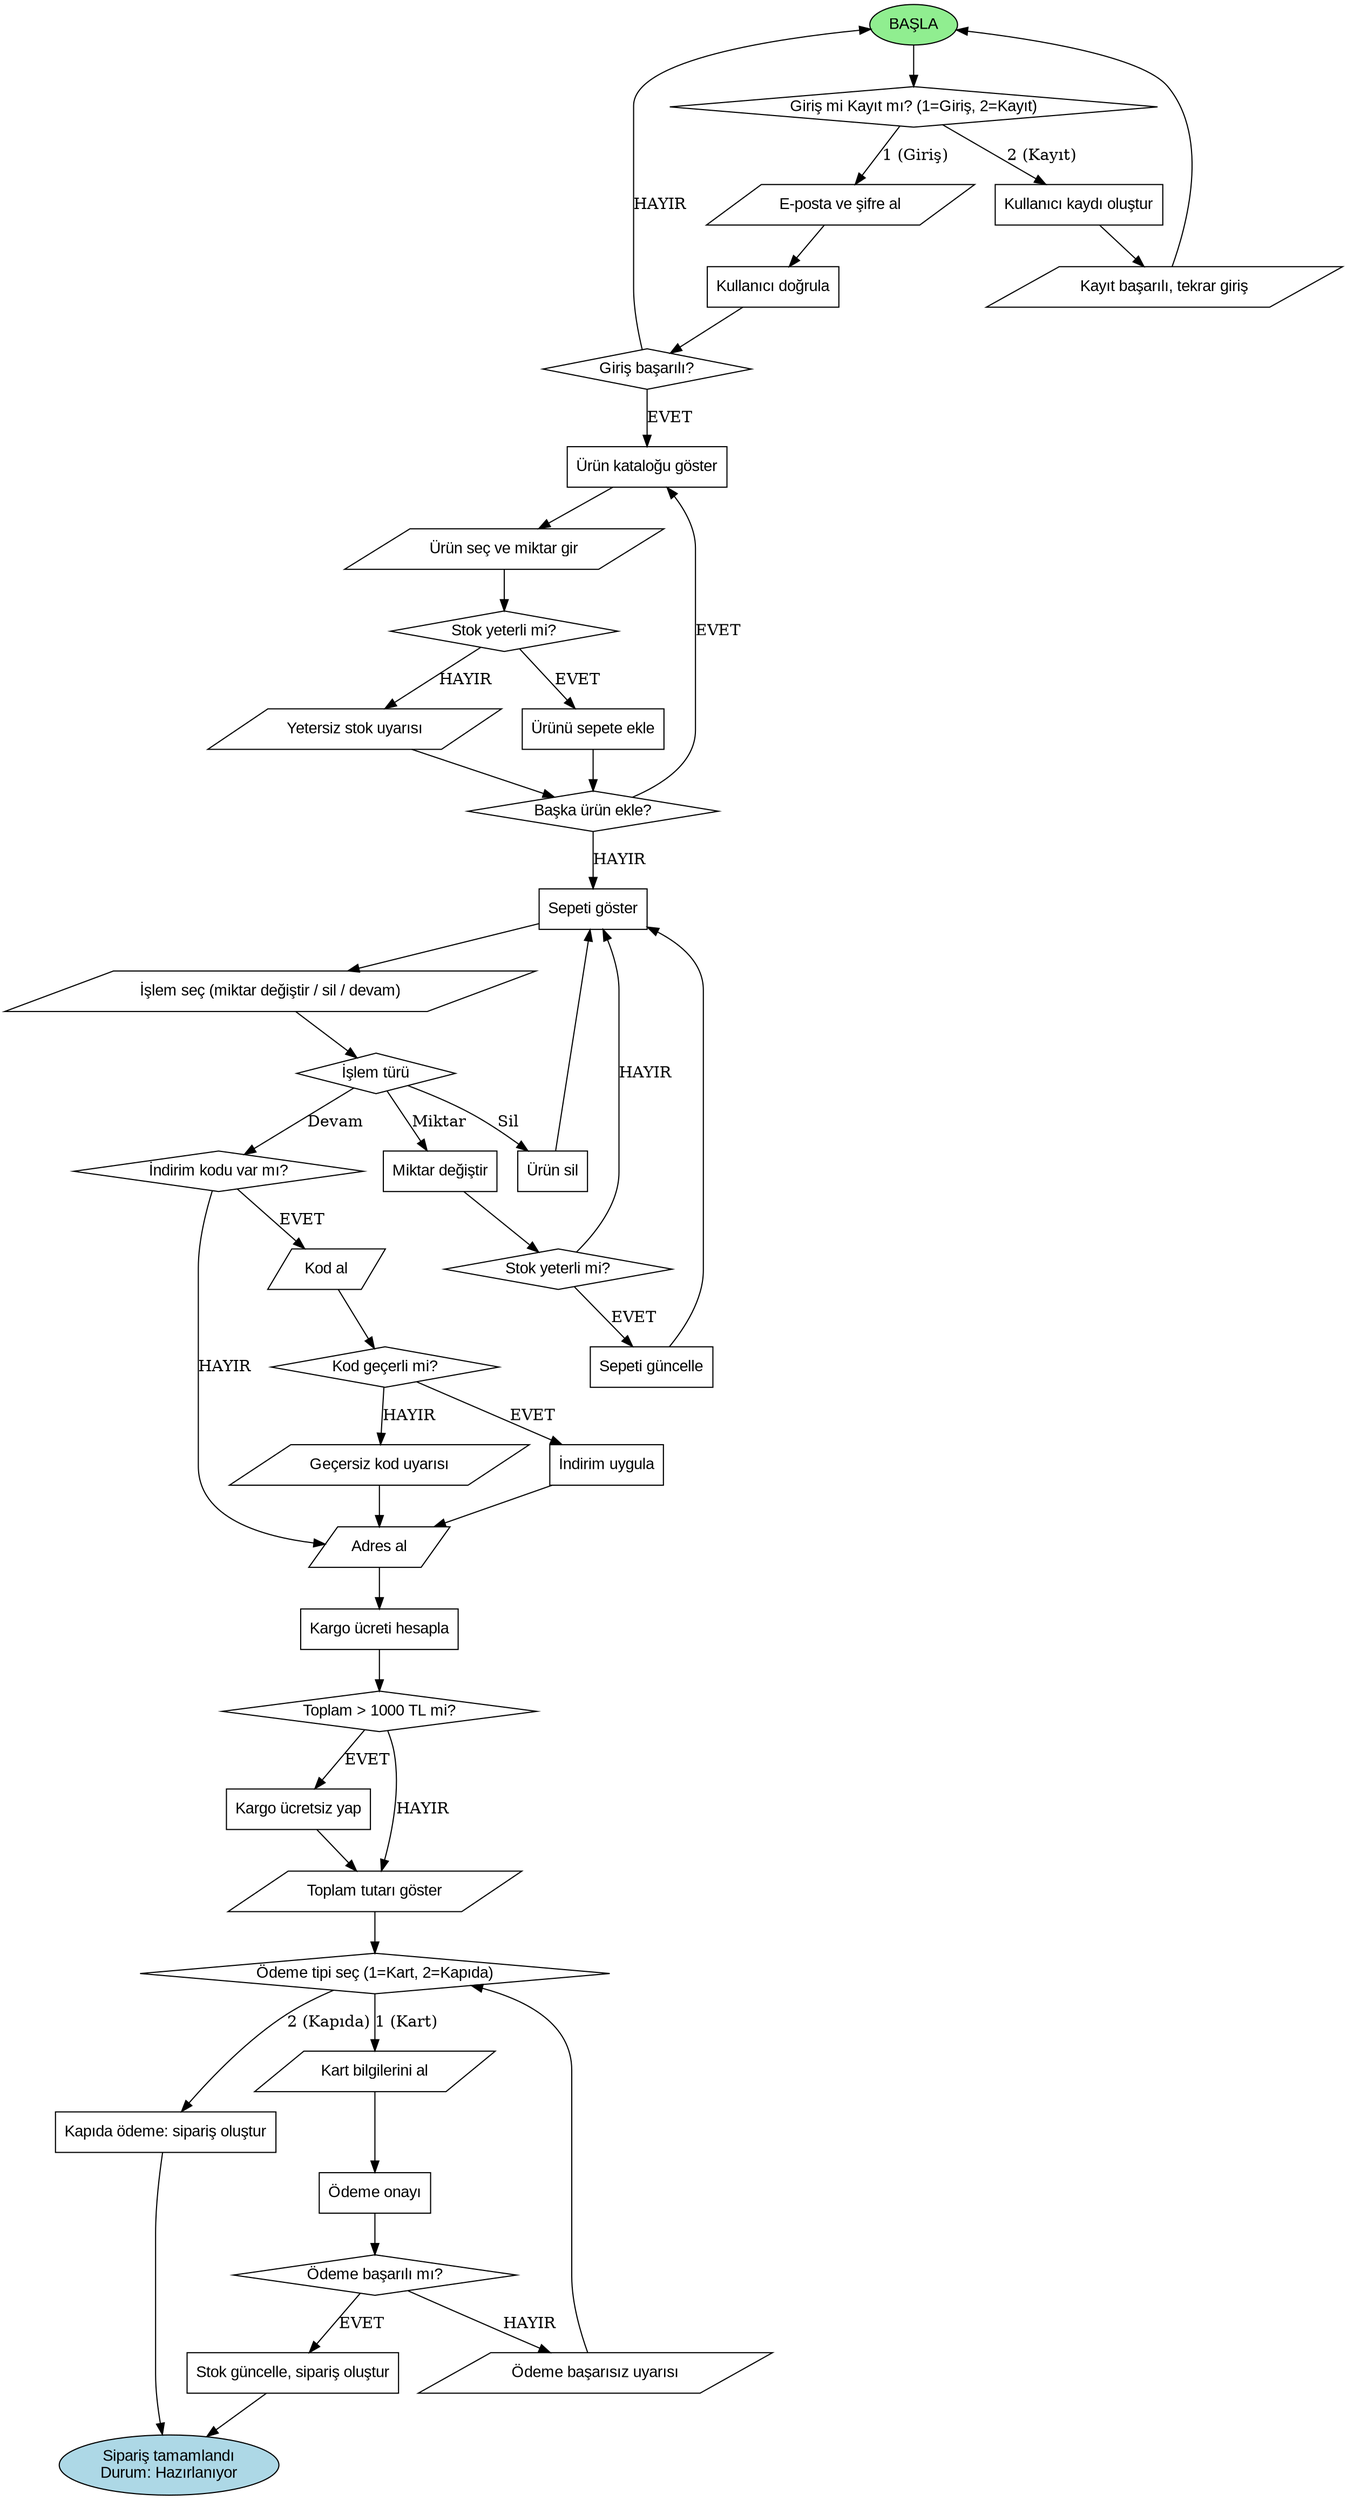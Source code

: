 

digraph E_Ticaret_Sistemi {
    rankdir=TB;
    node [fontname="Arial"];

    basla [label="BAŞLA", shape=oval, style=filled, fillcolor=lightgreen];

    // 1. Kullanıcı Girişi
    g1 [label="Giriş mi Kayıt mı? (1=Giriş, 2=Kayıt)", shape=diamond];
    g2 [label="E-posta ve şifre al", shape=parallelogram];
    g3 [label="Kullanıcı doğrula", shape=box];
    g4 [label="Giriş başarılı?", shape=diamond];
    g5 [label="Kullanıcı kaydı oluştur", shape=box];
    g6 [label="Kayıt başarılı, tekrar giriş", shape=parallelogram];

    // 2. Ürün Seçimi
    u1 [label="Ürün kataloğu göster", shape=box];
    u2 [label="Ürün seç ve miktar gir", shape=parallelogram];
    u3 [label="Stok yeterli mi?", shape=diamond];
    u4 [label="Ürünü sepete ekle", shape=box];
    u5 [label="Yetersiz stok uyarısı", shape=parallelogram];
    u6 [label="Başka ürün ekle?", shape=diamond];

    // 3. Sepet Yönetimi
    s1 [label="Sepeti göster", shape=box];
    s2 [label="İşlem seç (miktar değiştir / sil / devam)", shape=parallelogram];
    s3 [label="İşlem türü", shape=diamond];
    s4 [label="Miktar değiştir", shape=box];
    s5 [label="Ürün sil", shape=box];
    s6 [label="Sepeti güncelle", shape=box];
    s7 [label="Stok yeterli mi?", shape=diamond];

    // 4. İndirim Kodu
    i1 [label="İndirim kodu var mı?", shape=diamond];
    i2 [label="Kod al", shape=parallelogram];
    i3 [label="Kod geçerli mi?", shape=diamond];
    i4 [label="İndirim uygula", shape=box];
    i5 [label="Geçersiz kod uyarısı", shape=parallelogram];

    // 5. Kargo
    k1 [label="Adres al", shape=parallelogram];
    k2 [label="Kargo ücreti hesapla", shape=box];
    k3 [label="Toplam > 1000 TL mi?", shape=diamond];
    k4 [label="Kargo ücretsiz yap", shape=box];
    k5 [label="Toplam tutarı göster", shape=parallelogram];

    // 6. Ödeme
    o1 [label="Ödeme tipi seç (1=Kart, 2=Kapıda)", shape=diamond];
    o2 [label="Kart bilgilerini al", shape=parallelogram];
    o3 [label="Ödeme onayı", shape=box];
    o4 [label="Ödeme başarılı mı?", shape=diamond];
    o5 [label="Stok güncelle, sipariş oluştur", shape=box];
    o6 [label="Kapıda ödeme: sipariş oluştur", shape=box];
    o7 [label="Ödeme başarısız uyarısı", shape=parallelogram];

    // 7. Sipariş Sonu
    son [label="Sipariş tamamlandı\nDurum: Hazırlanıyor", shape=oval, style=filled, fillcolor=lightblue];

    // --- Bağlantılar ---
    basla -> g1;

    g1 -> g2 [label="1 (Giriş)"];
    g1 -> g5 [label="2 (Kayıt)"];

    g2 -> g3;
    g3 -> g4;
    g4 -> u1 [label="EVET"];
    g4 -> basla [label="HAYIR"];

    g5 -> g6;
    g6 -> basla;

    u1 -> u2;
    u2 -> u3;
    u3 -> u4 [label="EVET"];
    u3 -> u5 [label="HAYIR"];
    u4 -> u6;
    u5 -> u6;
    u6 -> u1 [label="EVET"];
    u6 -> s1 [label="HAYIR"];

    s1 -> s2;
    s2 -> s3;
    s3 -> s4 [label="Miktar"];
    s3 -> s5 [label="Sil"];
    s3 -> i1 [label="Devam"];

    s4 -> s7;
    s7 -> s6 [label="EVET"];
    s7 -> s1 [label="HAYIR"];
    s5 -> s1;
    s6 -> s1;

    i1 -> i2 [label="EVET"];
    i1 -> k1 [label="HAYIR"];
    i2 -> i3;
    i3 -> i4 [label="EVET"];
    i3 -> i5 [label="HAYIR"];
    i4 -> k1;
    i5 -> k1;

    k1 -> k2;
    k2 -> k3;
    k3 -> k4 [label="EVET"];
    k3 -> k5 [label="HAYIR"];
    k4 -> k5;
    k5 -> o1;

    o1 -> o2 [label="1 (Kart)"];
    o1 -> o6 [label="2 (Kapıda)"];
    o2 -> o3;
    o3 -> o4;
    o4 -> o5 [label="EVET"];
    o4 -> o7 [label="HAYIR"];
    o7 -> o1;
    o5 -> son;
    o6 -> son;
}
